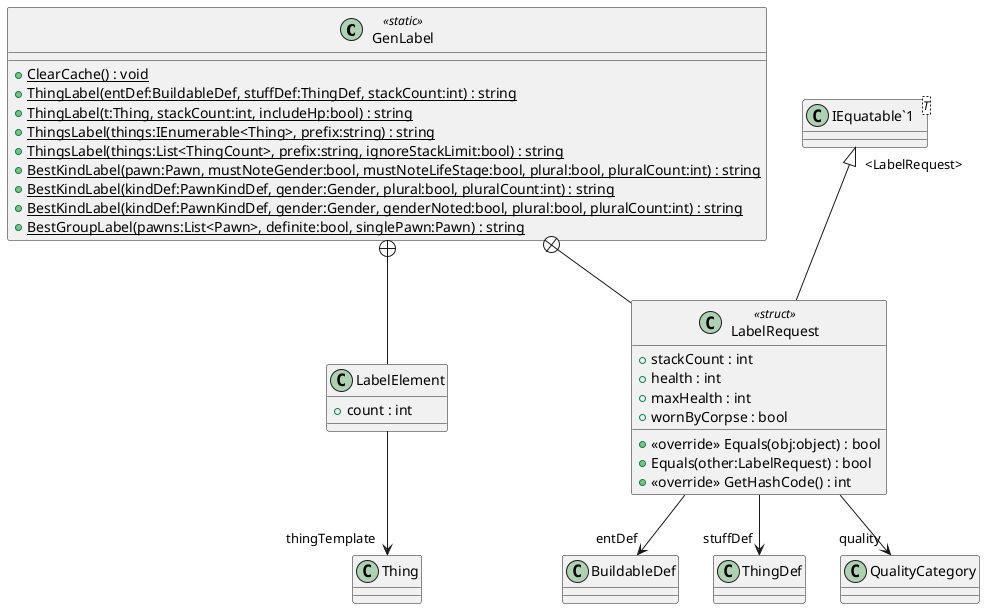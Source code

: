 @startuml
class GenLabel <<static>> {
    + {static} ClearCache() : void
    + {static} ThingLabel(entDef:BuildableDef, stuffDef:ThingDef, stackCount:int) : string
    + {static} ThingLabel(t:Thing, stackCount:int, includeHp:bool) : string
    + {static} ThingsLabel(things:IEnumerable<Thing>, prefix:string) : string
    + {static} ThingsLabel(things:List<ThingCount>, prefix:string, ignoreStackLimit:bool) : string
    + {static} BestKindLabel(pawn:Pawn, mustNoteGender:bool, mustNoteLifeStage:bool, plural:bool, pluralCount:int) : string
    + {static} BestKindLabel(kindDef:PawnKindDef, gender:Gender, plural:bool, pluralCount:int) : string
    + {static} BestKindLabel(kindDef:PawnKindDef, gender:Gender, genderNoted:bool, plural:bool, pluralCount:int) : string
    + {static} BestGroupLabel(pawns:List<Pawn>, definite:bool, singlePawn:Pawn) : string
}
class LabelElement {
    + count : int
}
class LabelRequest <<struct>> {
    + stackCount : int
    + health : int
    + maxHealth : int
    + wornByCorpse : bool
    + <<override>> Equals(obj:object) : bool
    + Equals(other:LabelRequest) : bool
    + <<override>> GetHashCode() : int
}
class "IEquatable`1"<T> {
}
GenLabel +-- LabelElement
LabelElement --> "thingTemplate" Thing
GenLabel +-- LabelRequest
"IEquatable`1" "<LabelRequest>" <|-- LabelRequest
LabelRequest --> "entDef" BuildableDef
LabelRequest --> "stuffDef" ThingDef
LabelRequest --> "quality" QualityCategory
@enduml
